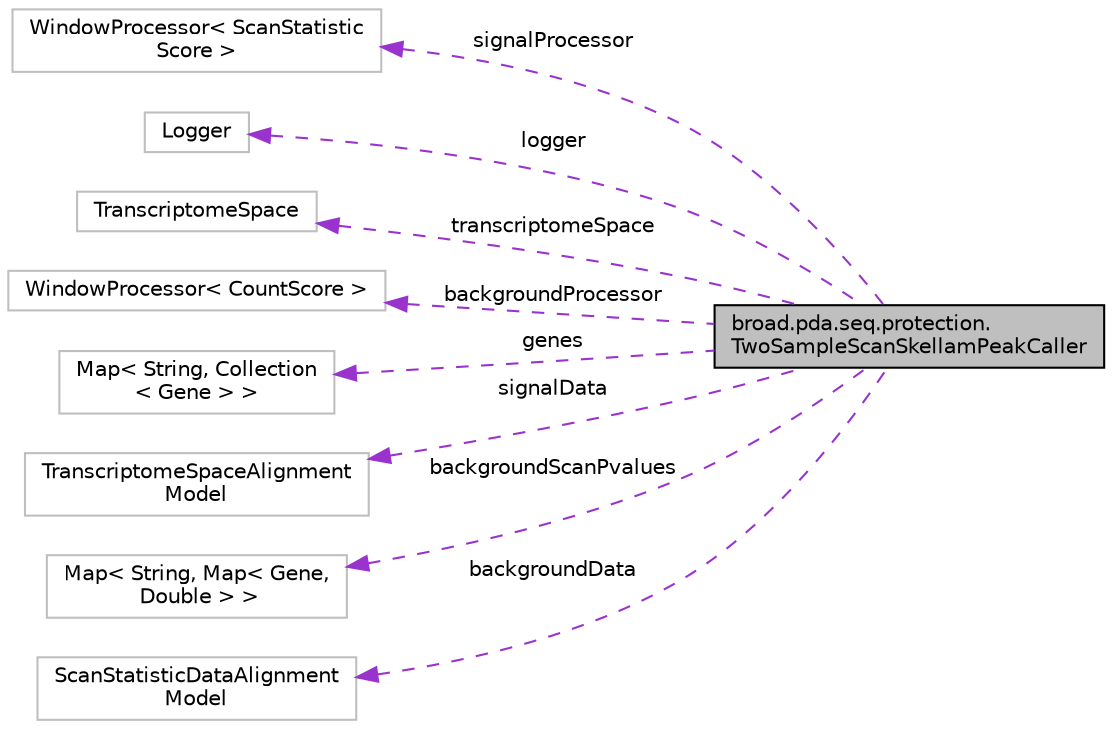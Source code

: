 digraph "broad.pda.seq.protection.TwoSampleScanSkellamPeakCaller"
{
  edge [fontname="Helvetica",fontsize="10",labelfontname="Helvetica",labelfontsize="10"];
  node [fontname="Helvetica",fontsize="10",shape=record];
  rankdir="LR";
  Node1 [label="broad.pda.seq.protection.\lTwoSampleScanSkellamPeakCaller",height=0.2,width=0.4,color="black", fillcolor="grey75", style="filled" fontcolor="black"];
  Node2 -> Node1 [dir="back",color="darkorchid3",fontsize="10",style="dashed",label=" signalProcessor" ,fontname="Helvetica"];
  Node2 [label="WindowProcessor\< ScanStatistic\lScore \>",height=0.2,width=0.4,color="grey75", fillcolor="white", style="filled"];
  Node3 -> Node1 [dir="back",color="darkorchid3",fontsize="10",style="dashed",label=" logger" ,fontname="Helvetica"];
  Node3 [label="Logger",height=0.2,width=0.4,color="grey75", fillcolor="white", style="filled"];
  Node4 -> Node1 [dir="back",color="darkorchid3",fontsize="10",style="dashed",label=" transcriptomeSpace" ,fontname="Helvetica"];
  Node4 [label="TranscriptomeSpace",height=0.2,width=0.4,color="grey75", fillcolor="white", style="filled"];
  Node5 -> Node1 [dir="back",color="darkorchid3",fontsize="10",style="dashed",label=" backgroundProcessor" ,fontname="Helvetica"];
  Node5 [label="WindowProcessor\< CountScore \>",height=0.2,width=0.4,color="grey75", fillcolor="white", style="filled"];
  Node6 -> Node1 [dir="back",color="darkorchid3",fontsize="10",style="dashed",label=" genes" ,fontname="Helvetica"];
  Node6 [label="Map\< String, Collection\l\< Gene \> \>",height=0.2,width=0.4,color="grey75", fillcolor="white", style="filled"];
  Node7 -> Node1 [dir="back",color="darkorchid3",fontsize="10",style="dashed",label=" signalData" ,fontname="Helvetica"];
  Node7 [label="TranscriptomeSpaceAlignment\lModel",height=0.2,width=0.4,color="grey75", fillcolor="white", style="filled"];
  Node8 -> Node1 [dir="back",color="darkorchid3",fontsize="10",style="dashed",label=" backgroundScanPvalues" ,fontname="Helvetica"];
  Node8 [label="Map\< String, Map\< Gene,\l Double \> \>",height=0.2,width=0.4,color="grey75", fillcolor="white", style="filled"];
  Node9 -> Node1 [dir="back",color="darkorchid3",fontsize="10",style="dashed",label=" backgroundData" ,fontname="Helvetica"];
  Node9 [label="ScanStatisticDataAlignment\lModel",height=0.2,width=0.4,color="grey75", fillcolor="white", style="filled"];
}
